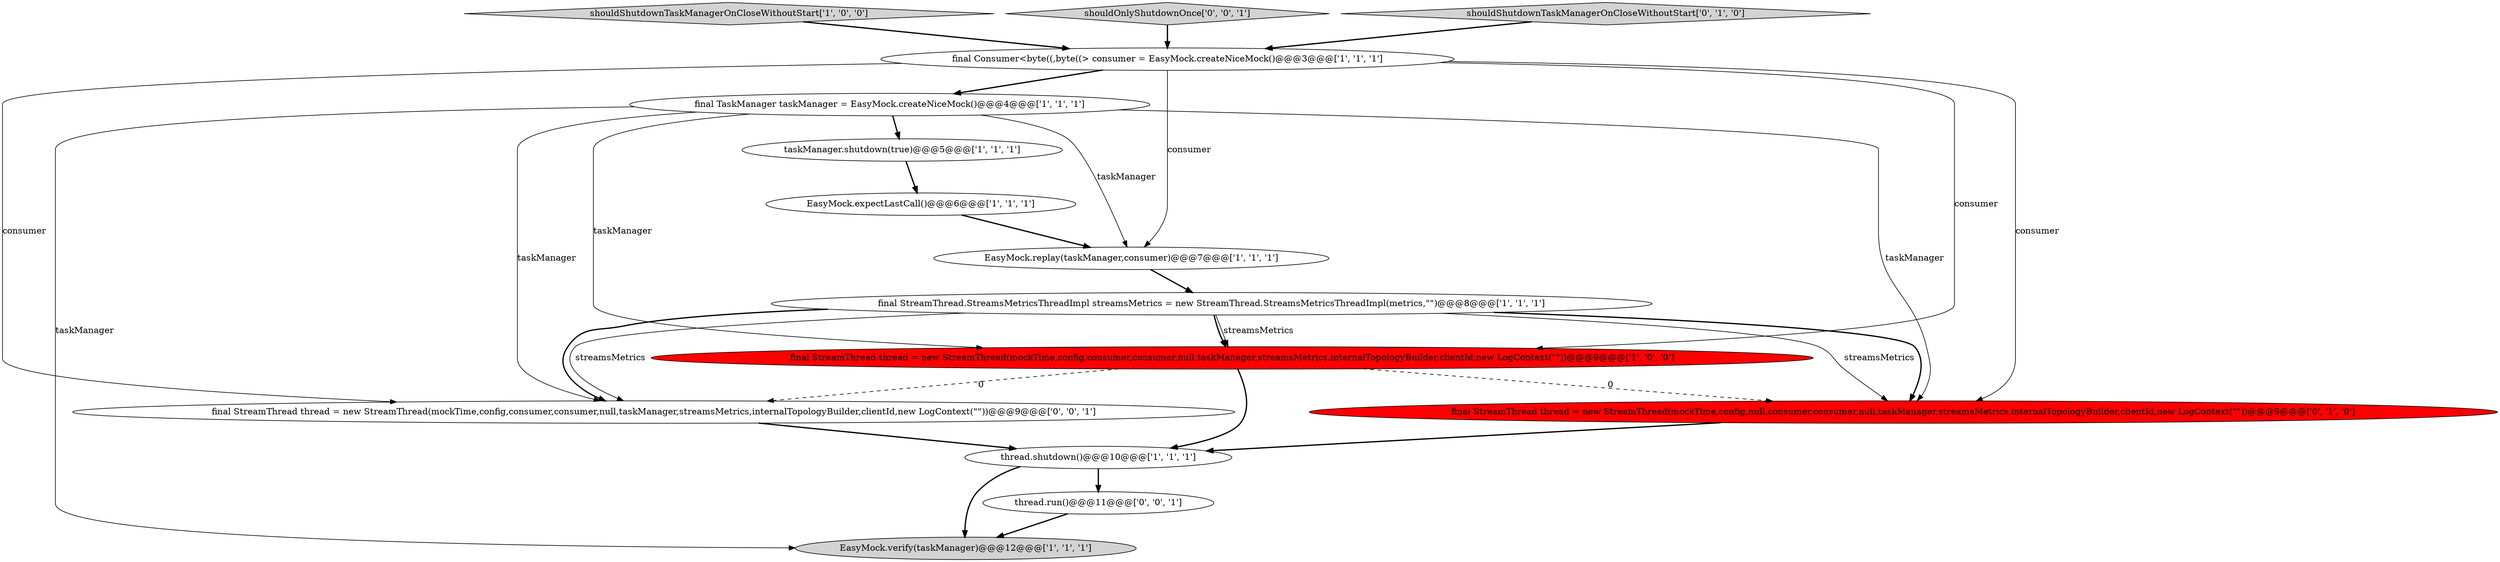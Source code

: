 digraph {
7 [style = filled, label = "thread.shutdown()@@@10@@@['1', '1', '1']", fillcolor = white, shape = ellipse image = "AAA0AAABBB1BBB"];
11 [style = filled, label = "final StreamThread thread = new StreamThread(mockTime,config,null,consumer,consumer,null,taskManager,streamsMetrics,internalTopologyBuilder,clientId,new LogContext(\"\"))@@@9@@@['0', '1', '0']", fillcolor = red, shape = ellipse image = "AAA1AAABBB2BBB"];
1 [style = filled, label = "shouldShutdownTaskManagerOnCloseWithoutStart['1', '0', '0']", fillcolor = lightgray, shape = diamond image = "AAA0AAABBB1BBB"];
13 [style = filled, label = "shouldOnlyShutdownOnce['0', '0', '1']", fillcolor = lightgray, shape = diamond image = "AAA0AAABBB3BBB"];
2 [style = filled, label = "taskManager.shutdown(true)@@@5@@@['1', '1', '1']", fillcolor = white, shape = ellipse image = "AAA0AAABBB1BBB"];
0 [style = filled, label = "final Consumer<byte((,byte((> consumer = EasyMock.createNiceMock()@@@3@@@['1', '1', '1']", fillcolor = white, shape = ellipse image = "AAA0AAABBB1BBB"];
14 [style = filled, label = "thread.run()@@@11@@@['0', '0', '1']", fillcolor = white, shape = ellipse image = "AAA0AAABBB3BBB"];
6 [style = filled, label = "EasyMock.replay(taskManager,consumer)@@@7@@@['1', '1', '1']", fillcolor = white, shape = ellipse image = "AAA0AAABBB1BBB"];
12 [style = filled, label = "final StreamThread thread = new StreamThread(mockTime,config,consumer,consumer,null,taskManager,streamsMetrics,internalTopologyBuilder,clientId,new LogContext(\"\"))@@@9@@@['0', '0', '1']", fillcolor = white, shape = ellipse image = "AAA0AAABBB3BBB"];
9 [style = filled, label = "final StreamThread thread = new StreamThread(mockTime,config,consumer,consumer,null,taskManager,streamsMetrics,internalTopologyBuilder,clientId,new LogContext(\"\"))@@@9@@@['1', '0', '0']", fillcolor = red, shape = ellipse image = "AAA1AAABBB1BBB"];
3 [style = filled, label = "EasyMock.expectLastCall()@@@6@@@['1', '1', '1']", fillcolor = white, shape = ellipse image = "AAA0AAABBB1BBB"];
5 [style = filled, label = "final TaskManager taskManager = EasyMock.createNiceMock()@@@4@@@['1', '1', '1']", fillcolor = white, shape = ellipse image = "AAA0AAABBB1BBB"];
8 [style = filled, label = "final StreamThread.StreamsMetricsThreadImpl streamsMetrics = new StreamThread.StreamsMetricsThreadImpl(metrics,\"\")@@@8@@@['1', '1', '1']", fillcolor = white, shape = ellipse image = "AAA0AAABBB1BBB"];
4 [style = filled, label = "EasyMock.verify(taskManager)@@@12@@@['1', '1', '1']", fillcolor = lightgray, shape = ellipse image = "AAA0AAABBB1BBB"];
10 [style = filled, label = "shouldShutdownTaskManagerOnCloseWithoutStart['0', '1', '0']", fillcolor = lightgray, shape = diamond image = "AAA0AAABBB2BBB"];
0->6 [style = solid, label="consumer"];
5->4 [style = solid, label="taskManager"];
8->12 [style = solid, label="streamsMetrics"];
2->3 [style = bold, label=""];
5->6 [style = solid, label="taskManager"];
0->12 [style = solid, label="consumer"];
8->11 [style = solid, label="streamsMetrics"];
3->6 [style = bold, label=""];
1->0 [style = bold, label=""];
7->4 [style = bold, label=""];
9->7 [style = bold, label=""];
12->7 [style = bold, label=""];
0->9 [style = solid, label="consumer"];
7->14 [style = bold, label=""];
5->11 [style = solid, label="taskManager"];
5->2 [style = bold, label=""];
8->9 [style = solid, label="streamsMetrics"];
10->0 [style = bold, label=""];
6->8 [style = bold, label=""];
0->5 [style = bold, label=""];
5->12 [style = solid, label="taskManager"];
8->9 [style = bold, label=""];
0->11 [style = solid, label="consumer"];
9->11 [style = dashed, label="0"];
9->12 [style = dashed, label="0"];
5->9 [style = solid, label="taskManager"];
8->11 [style = bold, label=""];
8->12 [style = bold, label=""];
11->7 [style = bold, label=""];
13->0 [style = bold, label=""];
14->4 [style = bold, label=""];
}
